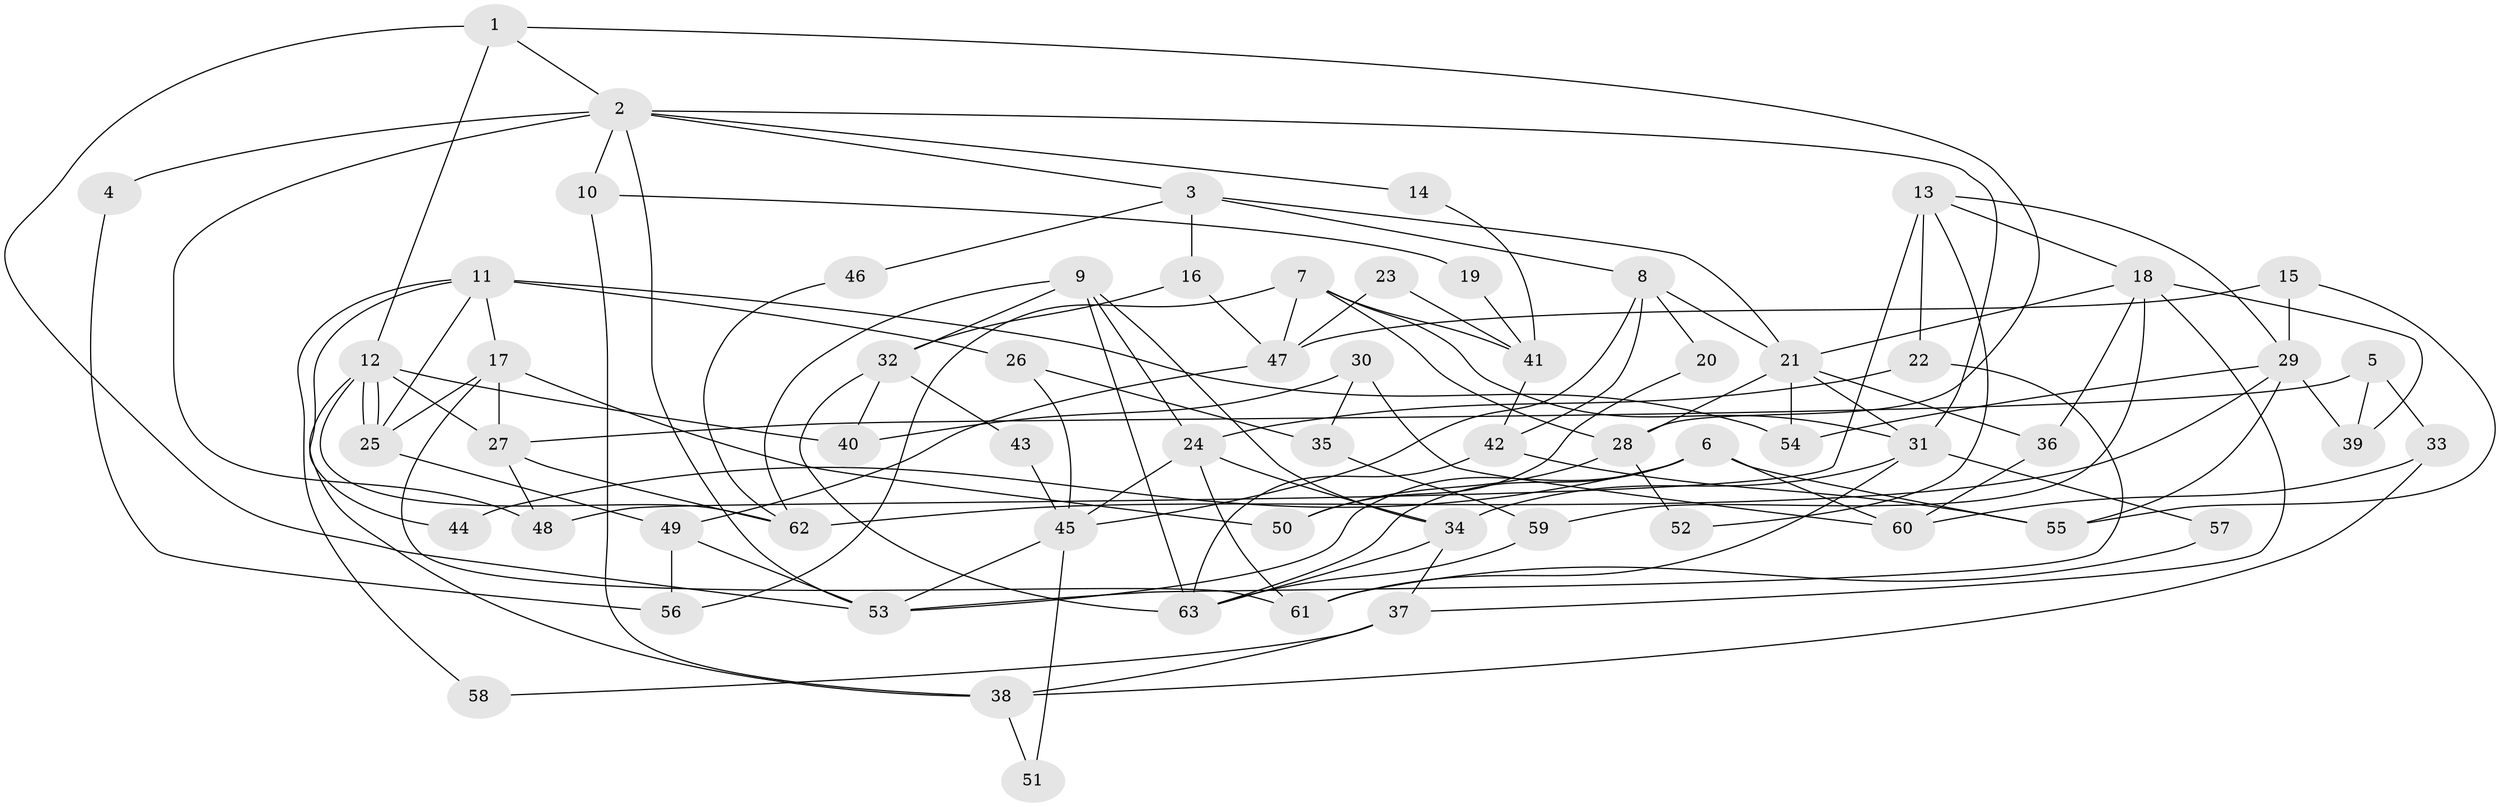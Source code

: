 // coarse degree distribution, {5: 0.28125, 8: 0.0625, 6: 0.09375, 4: 0.25, 3: 0.1875, 2: 0.03125, 7: 0.03125, 11: 0.0625}
// Generated by graph-tools (version 1.1) at 2025/37/03/04/25 23:37:13]
// undirected, 63 vertices, 126 edges
graph export_dot {
  node [color=gray90,style=filled];
  1;
  2;
  3;
  4;
  5;
  6;
  7;
  8;
  9;
  10;
  11;
  12;
  13;
  14;
  15;
  16;
  17;
  18;
  19;
  20;
  21;
  22;
  23;
  24;
  25;
  26;
  27;
  28;
  29;
  30;
  31;
  32;
  33;
  34;
  35;
  36;
  37;
  38;
  39;
  40;
  41;
  42;
  43;
  44;
  45;
  46;
  47;
  48;
  49;
  50;
  51;
  52;
  53;
  54;
  55;
  56;
  57;
  58;
  59;
  60;
  61;
  62;
  63;
  1 -- 12;
  1 -- 2;
  1 -- 28;
  1 -- 53;
  2 -- 53;
  2 -- 31;
  2 -- 3;
  2 -- 4;
  2 -- 10;
  2 -- 14;
  2 -- 48;
  3 -- 21;
  3 -- 8;
  3 -- 16;
  3 -- 46;
  4 -- 56;
  5 -- 39;
  5 -- 27;
  5 -- 33;
  6 -- 63;
  6 -- 53;
  6 -- 44;
  6 -- 55;
  6 -- 60;
  7 -- 28;
  7 -- 47;
  7 -- 31;
  7 -- 41;
  7 -- 56;
  8 -- 21;
  8 -- 20;
  8 -- 42;
  8 -- 45;
  9 -- 63;
  9 -- 24;
  9 -- 32;
  9 -- 34;
  9 -- 62;
  10 -- 38;
  10 -- 19;
  11 -- 25;
  11 -- 17;
  11 -- 26;
  11 -- 44;
  11 -- 54;
  11 -- 58;
  12 -- 25;
  12 -- 25;
  12 -- 62;
  12 -- 27;
  12 -- 38;
  12 -- 40;
  13 -- 29;
  13 -- 18;
  13 -- 22;
  13 -- 48;
  13 -- 52;
  14 -- 41;
  15 -- 55;
  15 -- 29;
  15 -- 47;
  16 -- 47;
  16 -- 32;
  17 -- 61;
  17 -- 27;
  17 -- 25;
  17 -- 50;
  18 -- 36;
  18 -- 37;
  18 -- 21;
  18 -- 39;
  18 -- 59;
  19 -- 41;
  20 -- 50;
  21 -- 31;
  21 -- 28;
  21 -- 36;
  21 -- 54;
  22 -- 24;
  22 -- 53;
  23 -- 47;
  23 -- 41;
  24 -- 34;
  24 -- 45;
  24 -- 61;
  25 -- 49;
  26 -- 45;
  26 -- 35;
  27 -- 48;
  27 -- 62;
  28 -- 50;
  28 -- 52;
  29 -- 54;
  29 -- 62;
  29 -- 39;
  29 -- 55;
  30 -- 35;
  30 -- 40;
  30 -- 60;
  31 -- 34;
  31 -- 57;
  31 -- 61;
  32 -- 40;
  32 -- 43;
  32 -- 63;
  33 -- 60;
  33 -- 38;
  34 -- 63;
  34 -- 37;
  35 -- 59;
  36 -- 60;
  37 -- 38;
  37 -- 58;
  38 -- 51;
  41 -- 42;
  42 -- 55;
  42 -- 63;
  43 -- 45;
  45 -- 53;
  45 -- 51;
  46 -- 62;
  47 -- 49;
  49 -- 53;
  49 -- 56;
  57 -- 61;
  59 -- 63;
}
